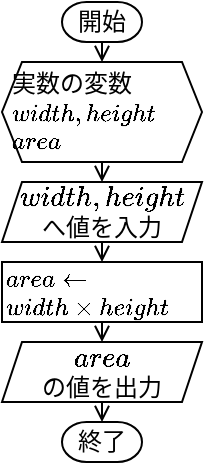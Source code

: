 <mxfile>
    <diagram id="QO7RZFRYnk7xBuMtg4kT" name="ページ1">
        <mxGraphModel dx="2260" dy="1529" grid="1" gridSize="10" guides="1" tooltips="1" connect="1" arrows="1" fold="1" page="1" pageScale="1" pageWidth="827" pageHeight="1169" math="1" shadow="0">
            <root>
                <mxCell id="0"/>
                <mxCell id="1" parent="0"/>
                <mxCell id="2" style="edgeStyle=orthogonalEdgeStyle;shape=connector;rounded=0;orthogonalLoop=1;jettySize=auto;html=1;exitX=0.5;exitY=1;exitDx=0;exitDy=0;exitPerimeter=0;entryX=0.5;entryY=0;entryDx=0;entryDy=0;strokeColor=default;align=center;verticalAlign=middle;fontFamily=Helvetica;fontSize=11;fontColor=default;labelBackgroundColor=default;endArrow=open;endFill=0;" edge="1" parent="1" source="3" target="5">
                    <mxGeometry relative="1" as="geometry"/>
                </mxCell>
                <mxCell id="3" value="開始" style="strokeWidth=1;html=1;shape=mxgraph.flowchart.terminator;whiteSpace=wrap;fontFamily=Lucida Console;fontSize=12;" vertex="1" parent="1">
                    <mxGeometry x="-1340" y="-30" width="40" height="20" as="geometry"/>
                </mxCell>
                <mxCell id="4" style="edgeStyle=orthogonalEdgeStyle;rounded=0;orthogonalLoop=1;jettySize=auto;html=1;exitX=0.5;exitY=1;exitDx=0;exitDy=0;entryX=0.5;entryY=0;entryDx=0;entryDy=0;endArrow=open;endFill=0;" edge="1" parent="1" source="5" target="6">
                    <mxGeometry relative="1" as="geometry"/>
                </mxCell>
                <mxCell id="5" value="&lt;font face=&quot;Lucida Console&quot;&gt;&amp;nbsp;実数の変数&lt;/font&gt;&lt;div&gt;&lt;font face=&quot;Lucida Console&quot;&gt;&amp;nbsp;\(width, height\)&lt;/font&gt;&lt;/div&gt;&lt;div&gt;&lt;font face=&quot;Lucida Console&quot;&gt;&amp;nbsp;\(area\)&lt;/font&gt;&lt;/div&gt;" style="shape=hexagon;perimeter=hexagonPerimeter2;whiteSpace=wrap;html=1;fixedSize=1;align=left;size=10;fontSize=12;" vertex="1" parent="1">
                    <mxGeometry x="-1370" width="100" height="50" as="geometry"/>
                </mxCell>
                <mxCell id="26" style="edgeStyle=none;html=1;exitX=0.5;exitY=1;exitDx=0;exitDy=0;entryX=0.5;entryY=0;entryDx=0;entryDy=0;endArrow=open;endFill=0;" edge="1" parent="1" source="6" target="21">
                    <mxGeometry relative="1" as="geometry"/>
                </mxCell>
                <mxCell id="6" value="\(width, height\)&lt;br&gt;へ値を入力" style="shape=parallelogram;perimeter=parallelogramPerimeter;whiteSpace=wrap;html=1;fixedSize=1;size=10;" vertex="1" parent="1">
                    <mxGeometry x="-1370" y="60" width="100" height="30" as="geometry"/>
                </mxCell>
                <mxCell id="27" style="edgeStyle=none;html=1;exitX=0.5;exitY=1;exitDx=0;exitDy=0;entryX=0.5;entryY=0;entryDx=0;entryDy=0;endArrow=open;endFill=0;" edge="1" parent="1" source="21" target="24">
                    <mxGeometry relative="1" as="geometry"/>
                </mxCell>
                <mxCell id="21" value="\(area \leftarrow \)&lt;br&gt;\(width \times height\)" style="rounded=0;whiteSpace=wrap;html=1;fontFamily=Lucida Console;fontSize=12;align=left;" vertex="1" parent="1">
                    <mxGeometry x="-1370" y="100" width="100" height="30" as="geometry"/>
                </mxCell>
                <mxCell id="24" value="\(area\)&lt;br&gt;の値を出力" style="shape=parallelogram;perimeter=parallelogramPerimeter;whiteSpace=wrap;html=1;fixedSize=1;size=10;" vertex="1" parent="1">
                    <mxGeometry x="-1370" y="140" width="100" height="30" as="geometry"/>
                </mxCell>
                <mxCell id="25" value="終了" style="strokeWidth=1;html=1;shape=mxgraph.flowchart.terminator;whiteSpace=wrap;fontFamily=Lucida Console;fontSize=12;" vertex="1" parent="1">
                    <mxGeometry x="-1340" y="180" width="40" height="20" as="geometry"/>
                </mxCell>
                <mxCell id="28" style="edgeStyle=none;html=1;exitX=0.5;exitY=1;exitDx=0;exitDy=0;entryX=0.5;entryY=0;entryDx=0;entryDy=0;entryPerimeter=0;endArrow=open;endFill=0;" edge="1" parent="1" source="24" target="25">
                    <mxGeometry relative="1" as="geometry"/>
                </mxCell>
            </root>
        </mxGraphModel>
    </diagram>
</mxfile>